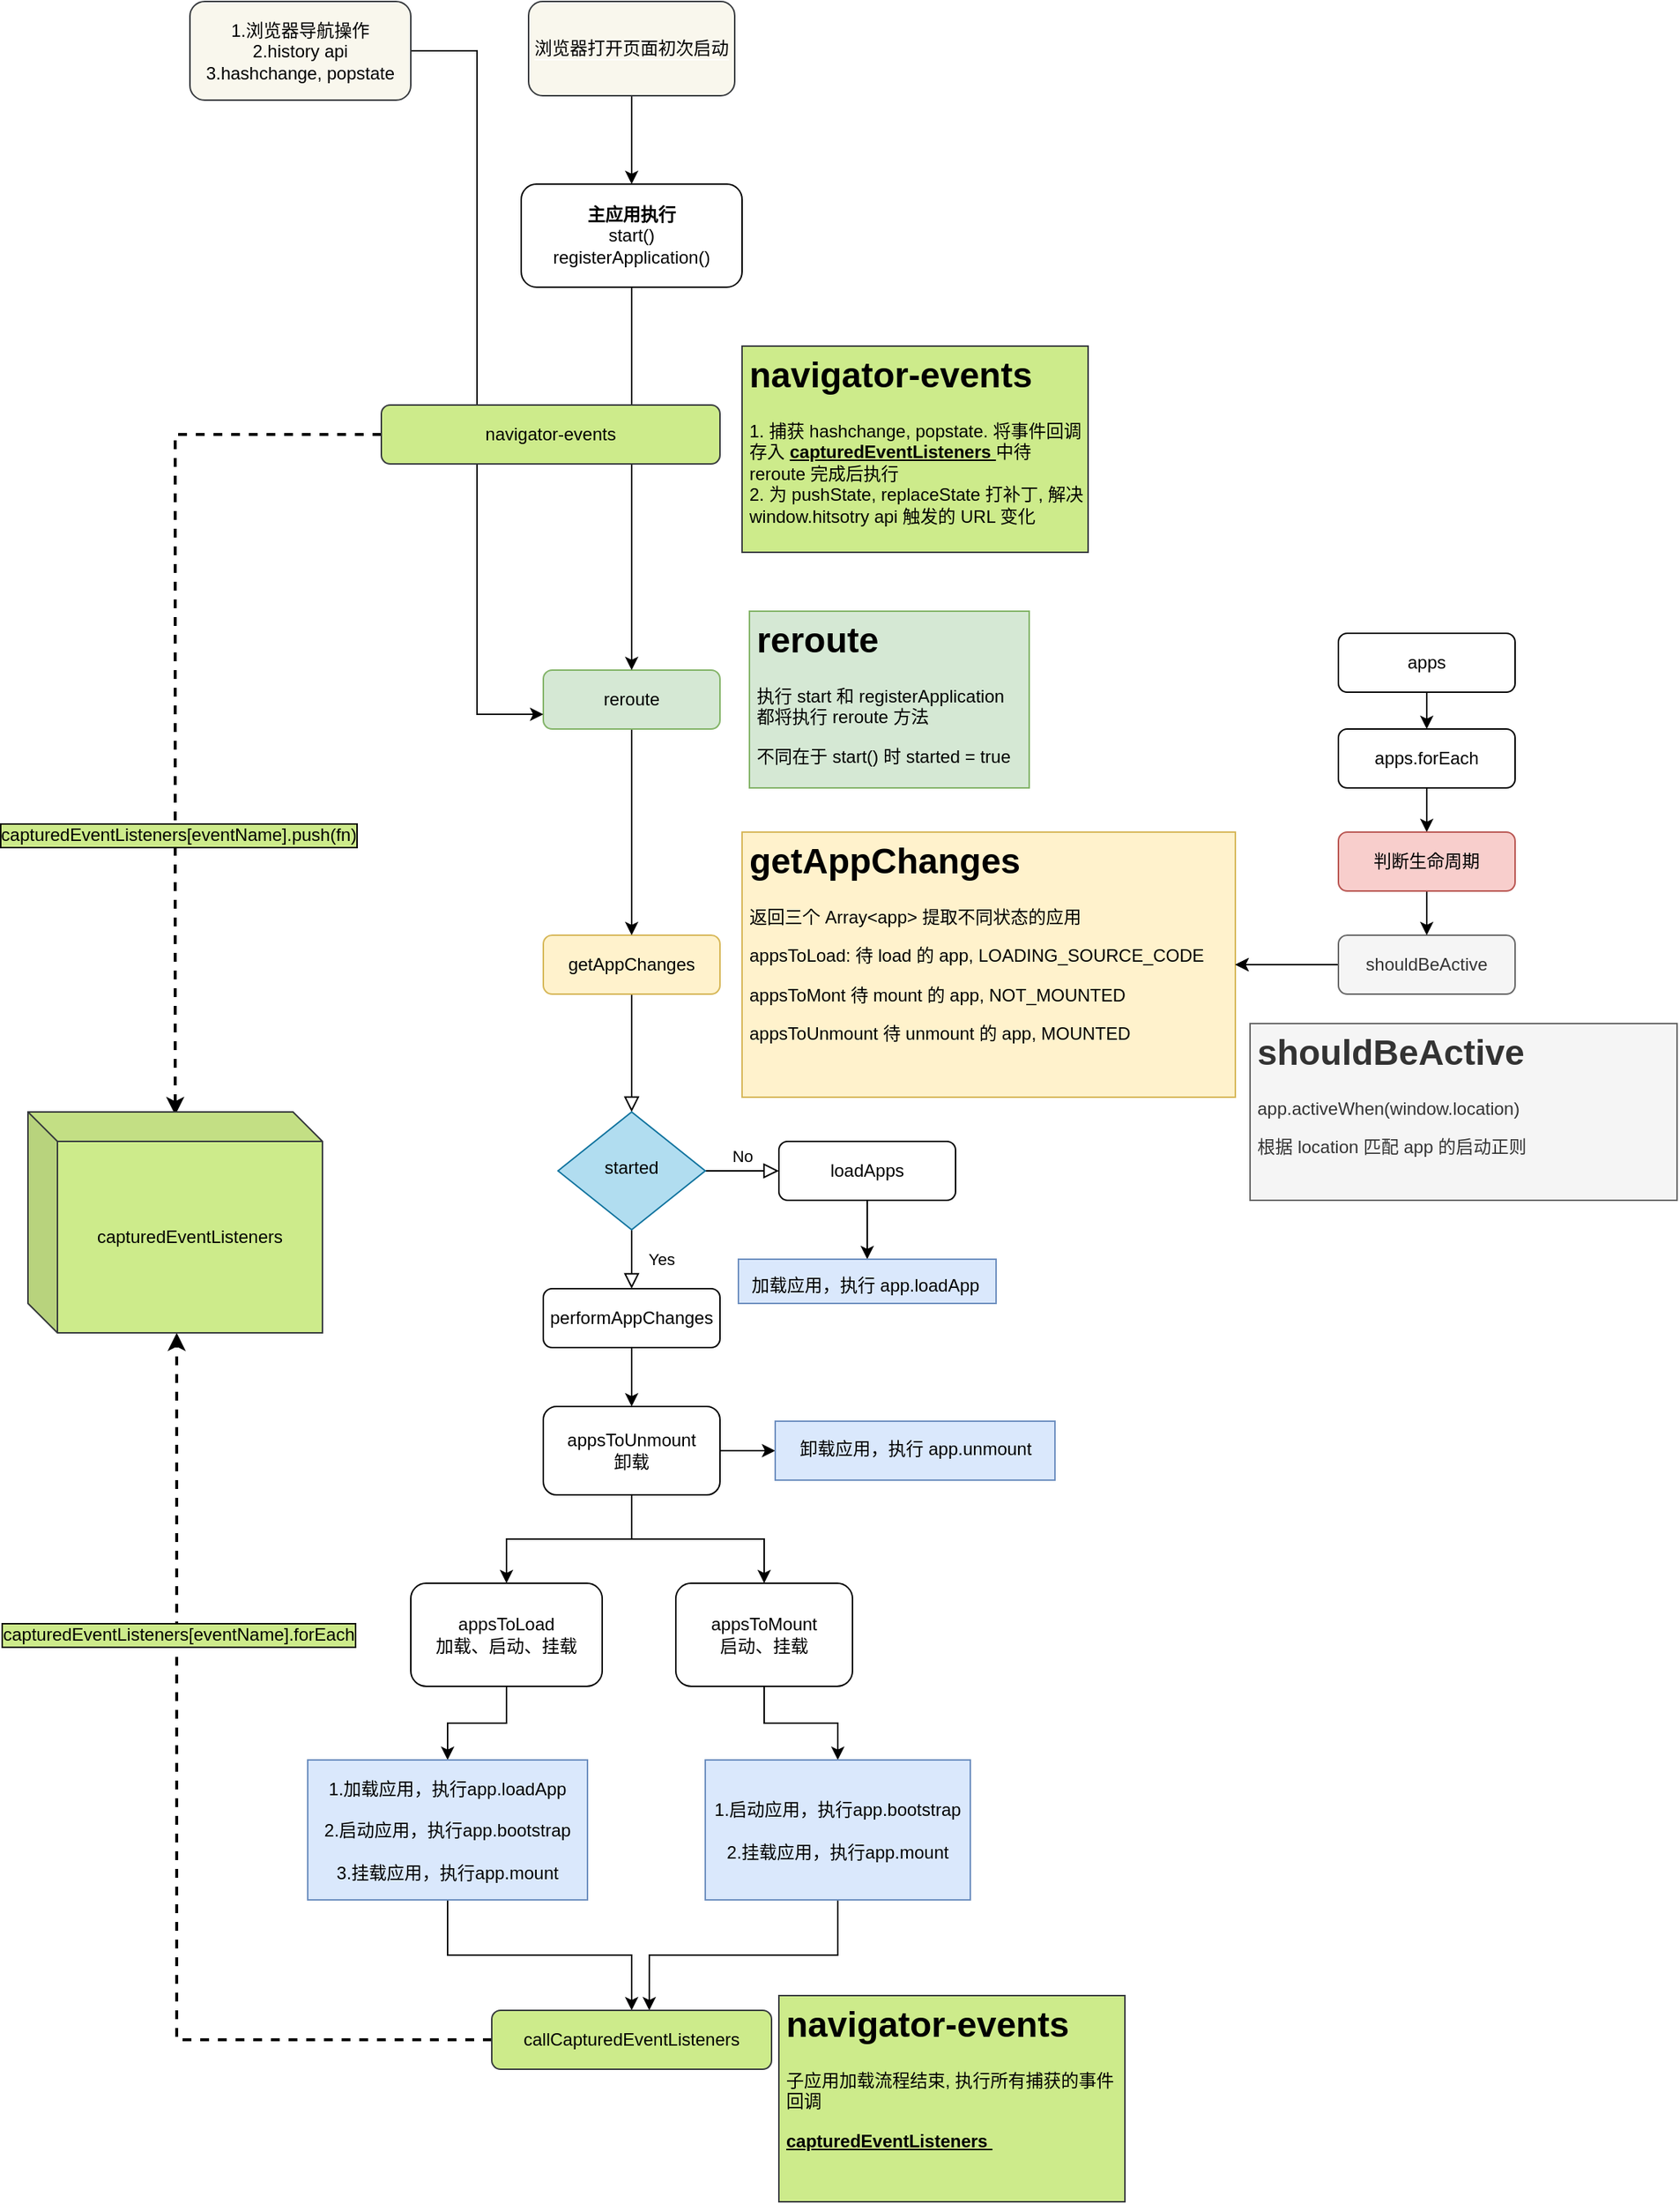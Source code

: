 <mxfile version="14.2.7" type="github">
  <diagram id="C5RBs43oDa-KdzZeNtuy" name="Page-1">
    <mxGraphModel dx="2249" dy="1931" grid="1" gridSize="10" guides="1" tooltips="1" connect="1" arrows="1" fold="1" page="1" pageScale="1" pageWidth="827" pageHeight="1169" math="0" shadow="0">
      <root>
        <mxCell id="WIyWlLk6GJQsqaUBKTNV-0" />
        <mxCell id="WIyWlLk6GJQsqaUBKTNV-1" parent="WIyWlLk6GJQsqaUBKTNV-0" />
        <mxCell id="WIyWlLk6GJQsqaUBKTNV-2" value="" style="rounded=0;html=1;jettySize=auto;orthogonalLoop=1;fontSize=11;endArrow=block;endFill=0;endSize=8;strokeWidth=1;shadow=0;labelBackgroundColor=none;edgeStyle=orthogonalEdgeStyle;" parent="WIyWlLk6GJQsqaUBKTNV-1" source="WIyWlLk6GJQsqaUBKTNV-3" target="WIyWlLk6GJQsqaUBKTNV-6" edge="1">
          <mxGeometry relative="1" as="geometry" />
        </mxCell>
        <mxCell id="WIyWlLk6GJQsqaUBKTNV-3" value="getAppChanges" style="rounded=1;whiteSpace=wrap;html=1;fontSize=12;glass=0;strokeWidth=1;shadow=0;fillColor=#fff2cc;strokeColor=#d6b656;" parent="WIyWlLk6GJQsqaUBKTNV-1" vertex="1">
          <mxGeometry x="160" y="50" width="120" height="40" as="geometry" />
        </mxCell>
        <mxCell id="WIyWlLk6GJQsqaUBKTNV-4" value="Yes" style="rounded=0;html=1;jettySize=auto;orthogonalLoop=1;fontSize=11;endArrow=block;endFill=0;endSize=8;strokeWidth=1;shadow=0;labelBackgroundColor=none;edgeStyle=orthogonalEdgeStyle;" parent="WIyWlLk6GJQsqaUBKTNV-1" source="WIyWlLk6GJQsqaUBKTNV-6" edge="1">
          <mxGeometry y="20" relative="1" as="geometry">
            <mxPoint as="offset" />
            <mxPoint x="220" y="290" as="targetPoint" />
          </mxGeometry>
        </mxCell>
        <mxCell id="WIyWlLk6GJQsqaUBKTNV-5" value="No" style="edgeStyle=orthogonalEdgeStyle;rounded=0;html=1;jettySize=auto;orthogonalLoop=1;fontSize=11;endArrow=block;endFill=0;endSize=8;strokeWidth=1;shadow=0;labelBackgroundColor=none;" parent="WIyWlLk6GJQsqaUBKTNV-1" source="WIyWlLk6GJQsqaUBKTNV-6" target="WIyWlLk6GJQsqaUBKTNV-7" edge="1">
          <mxGeometry y="10" relative="1" as="geometry">
            <mxPoint as="offset" />
          </mxGeometry>
        </mxCell>
        <mxCell id="WIyWlLk6GJQsqaUBKTNV-6" value="started" style="rhombus;whiteSpace=wrap;html=1;shadow=0;fontFamily=Helvetica;fontSize=12;align=center;strokeWidth=1;spacing=6;spacingTop=-4;fillColor=#b1ddf0;strokeColor=#10739e;" parent="WIyWlLk6GJQsqaUBKTNV-1" vertex="1">
          <mxGeometry x="170" y="170" width="100" height="80" as="geometry" />
        </mxCell>
        <mxCell id="CSW-Kpyo8-qw9y4_yese-50" style="edgeStyle=orthogonalEdgeStyle;rounded=0;orthogonalLoop=1;jettySize=auto;html=1;" edge="1" parent="WIyWlLk6GJQsqaUBKTNV-1" source="WIyWlLk6GJQsqaUBKTNV-7" target="CSW-Kpyo8-qw9y4_yese-36">
          <mxGeometry relative="1" as="geometry" />
        </mxCell>
        <mxCell id="WIyWlLk6GJQsqaUBKTNV-7" value="loadApps" style="rounded=1;whiteSpace=wrap;html=1;fontSize=12;glass=0;strokeWidth=1;shadow=0;" parent="WIyWlLk6GJQsqaUBKTNV-1" vertex="1">
          <mxGeometry x="320" y="190" width="120" height="40" as="geometry" />
        </mxCell>
        <mxCell id="CSW-Kpyo8-qw9y4_yese-41" style="edgeStyle=orthogonalEdgeStyle;rounded=0;orthogonalLoop=1;jettySize=auto;html=1;entryX=0.5;entryY=0;entryDx=0;entryDy=0;" edge="1" parent="WIyWlLk6GJQsqaUBKTNV-1" source="WIyWlLk6GJQsqaUBKTNV-12" target="CSW-Kpyo8-qw9y4_yese-38">
          <mxGeometry relative="1" as="geometry" />
        </mxCell>
        <mxCell id="WIyWlLk6GJQsqaUBKTNV-12" value="performAppChanges" style="rounded=1;whiteSpace=wrap;html=1;fontSize=12;glass=0;strokeWidth=1;shadow=0;" parent="WIyWlLk6GJQsqaUBKTNV-1" vertex="1">
          <mxGeometry x="160" y="290" width="120" height="40" as="geometry" />
        </mxCell>
        <mxCell id="CSW-Kpyo8-qw9y4_yese-1" style="edgeStyle=orthogonalEdgeStyle;rounded=0;orthogonalLoop=1;jettySize=auto;html=1;entryX=0.5;entryY=0;entryDx=0;entryDy=0;" edge="1" parent="WIyWlLk6GJQsqaUBKTNV-1" source="CSW-Kpyo8-qw9y4_yese-0" target="WIyWlLk6GJQsqaUBKTNV-3">
          <mxGeometry relative="1" as="geometry" />
        </mxCell>
        <mxCell id="CSW-Kpyo8-qw9y4_yese-0" value="reroute" style="rounded=1;whiteSpace=wrap;html=1;fontSize=12;glass=0;strokeWidth=1;shadow=0;fillColor=#d5e8d4;strokeColor=#82b366;" vertex="1" parent="WIyWlLk6GJQsqaUBKTNV-1">
          <mxGeometry x="160" y="-130" width="120" height="40" as="geometry" />
        </mxCell>
        <mxCell id="CSW-Kpyo8-qw9y4_yese-4" style="edgeStyle=orthogonalEdgeStyle;rounded=0;orthogonalLoop=1;jettySize=auto;html=1;entryX=0.5;entryY=0;entryDx=0;entryDy=0;" edge="1" parent="WIyWlLk6GJQsqaUBKTNV-1" source="CSW-Kpyo8-qw9y4_yese-3" target="CSW-Kpyo8-qw9y4_yese-0">
          <mxGeometry relative="1" as="geometry" />
        </mxCell>
        <mxCell id="CSW-Kpyo8-qw9y4_yese-3" value="&lt;b&gt;主应用执行&lt;br&gt;&lt;/b&gt;start()&lt;br&gt;registerApplication()" style="rounded=1;whiteSpace=wrap;html=1;fontSize=12;glass=0;strokeWidth=1;shadow=0;" vertex="1" parent="WIyWlLk6GJQsqaUBKTNV-1">
          <mxGeometry x="145" y="-460" width="150" height="70" as="geometry" />
        </mxCell>
        <mxCell id="CSW-Kpyo8-qw9y4_yese-5" value="&lt;h1&gt;reroute&lt;/h1&gt;&lt;p&gt;执行 start 和 registerApplication&lt;br&gt;都将执行 reroute 方法&lt;/p&gt;&lt;p&gt;不同在于 start() 时 started = true&lt;/p&gt;" style="text;html=1;strokeColor=#82b366;fillColor=#d5e8d4;spacing=5;spacingTop=-20;whiteSpace=wrap;overflow=hidden;rounded=0;" vertex="1" parent="WIyWlLk6GJQsqaUBKTNV-1">
          <mxGeometry x="300" y="-170" width="190" height="120" as="geometry" />
        </mxCell>
        <mxCell id="CSW-Kpyo8-qw9y4_yese-6" value="&lt;h1&gt;getAppChanges&lt;/h1&gt;&lt;p&gt;返回三个 Array&amp;lt;app&amp;gt; 提取不同状态的应用&lt;/p&gt;&lt;p&gt;appsToLoad: 待 load 的 app, LOADING_SOURCE_CODE&lt;/p&gt;&lt;p&gt;&lt;span&gt;appsToMont 待 mount 的 app, NOT_MOUNTED&lt;/span&gt;&lt;/p&gt;&lt;p&gt;&lt;span&gt;appsToUnmount 待 unmount 的 app, MOUNTED&lt;/span&gt;&lt;/p&gt;&lt;p&gt;&lt;br&gt;&lt;/p&gt;" style="text;html=1;strokeColor=#d6b656;fillColor=#fff2cc;spacing=5;spacingTop=-20;whiteSpace=wrap;overflow=hidden;rounded=0;" vertex="1" parent="WIyWlLk6GJQsqaUBKTNV-1">
          <mxGeometry x="295" y="-20" width="335" height="180" as="geometry" />
        </mxCell>
        <mxCell id="CSW-Kpyo8-qw9y4_yese-24" style="edgeStyle=orthogonalEdgeStyle;rounded=0;orthogonalLoop=1;jettySize=auto;html=1;entryX=1;entryY=0.5;entryDx=0;entryDy=0;" edge="1" parent="WIyWlLk6GJQsqaUBKTNV-1" source="CSW-Kpyo8-qw9y4_yese-17" target="CSW-Kpyo8-qw9y4_yese-6">
          <mxGeometry relative="1" as="geometry" />
        </mxCell>
        <mxCell id="CSW-Kpyo8-qw9y4_yese-26" style="edgeStyle=orthogonalEdgeStyle;rounded=0;orthogonalLoop=1;jettySize=auto;html=1;" edge="1" parent="WIyWlLk6GJQsqaUBKTNV-1" source="CSW-Kpyo8-qw9y4_yese-17" target="CSW-Kpyo8-qw9y4_yese-6">
          <mxGeometry relative="1" as="geometry" />
        </mxCell>
        <mxCell id="CSW-Kpyo8-qw9y4_yese-17" value="shouldBeActive" style="rounded=1;whiteSpace=wrap;html=1;fontSize=12;glass=0;strokeWidth=1;shadow=0;fillColor=#f5f5f5;strokeColor=#666666;fontColor=#333333;" vertex="1" parent="WIyWlLk6GJQsqaUBKTNV-1">
          <mxGeometry x="700" y="50" width="120" height="40" as="geometry" />
        </mxCell>
        <mxCell id="CSW-Kpyo8-qw9y4_yese-28" style="edgeStyle=orthogonalEdgeStyle;rounded=0;orthogonalLoop=1;jettySize=auto;html=1;" edge="1" parent="WIyWlLk6GJQsqaUBKTNV-1" source="CSW-Kpyo8-qw9y4_yese-18" target="CSW-Kpyo8-qw9y4_yese-27">
          <mxGeometry relative="1" as="geometry" />
        </mxCell>
        <mxCell id="CSW-Kpyo8-qw9y4_yese-18" value="apps.forEach" style="rounded=1;whiteSpace=wrap;html=1;fontSize=12;glass=0;strokeWidth=1;shadow=0;" vertex="1" parent="WIyWlLk6GJQsqaUBKTNV-1">
          <mxGeometry x="700" y="-90" width="120" height="40" as="geometry" />
        </mxCell>
        <mxCell id="CSW-Kpyo8-qw9y4_yese-20" style="edgeStyle=orthogonalEdgeStyle;rounded=0;orthogonalLoop=1;jettySize=auto;html=1;" edge="1" parent="WIyWlLk6GJQsqaUBKTNV-1" source="CSW-Kpyo8-qw9y4_yese-19" target="CSW-Kpyo8-qw9y4_yese-18">
          <mxGeometry relative="1" as="geometry" />
        </mxCell>
        <mxCell id="CSW-Kpyo8-qw9y4_yese-19" value="apps" style="rounded=1;whiteSpace=wrap;html=1;fontSize=12;glass=0;strokeWidth=1;shadow=0;" vertex="1" parent="WIyWlLk6GJQsqaUBKTNV-1">
          <mxGeometry x="700" y="-155" width="120" height="40" as="geometry" />
        </mxCell>
        <mxCell id="CSW-Kpyo8-qw9y4_yese-25" value="&lt;h1&gt;shouldBeActive&lt;/h1&gt;&lt;p&gt;app.activeWhen(window.location)&lt;/p&gt;&lt;p&gt;根据 location 匹配 app 的启动正则&lt;/p&gt;" style="text;html=1;strokeColor=#666666;fillColor=#f5f5f5;spacing=5;spacingTop=-20;whiteSpace=wrap;overflow=hidden;rounded=0;fontColor=#333333;" vertex="1" parent="WIyWlLk6GJQsqaUBKTNV-1">
          <mxGeometry x="640" y="110" width="290" height="120" as="geometry" />
        </mxCell>
        <mxCell id="CSW-Kpyo8-qw9y4_yese-29" style="edgeStyle=orthogonalEdgeStyle;rounded=0;orthogonalLoop=1;jettySize=auto;html=1;entryX=0.5;entryY=0;entryDx=0;entryDy=0;" edge="1" parent="WIyWlLk6GJQsqaUBKTNV-1" source="CSW-Kpyo8-qw9y4_yese-27" target="CSW-Kpyo8-qw9y4_yese-17">
          <mxGeometry relative="1" as="geometry" />
        </mxCell>
        <mxCell id="CSW-Kpyo8-qw9y4_yese-27" value="判断生命周期" style="rounded=1;whiteSpace=wrap;html=1;fontSize=12;glass=0;strokeWidth=1;shadow=0;fillColor=#f8cecc;strokeColor=#b85450;" vertex="1" parent="WIyWlLk6GJQsqaUBKTNV-1">
          <mxGeometry x="700" y="-20" width="120" height="40" as="geometry" />
        </mxCell>
        <mxCell id="CSW-Kpyo8-qw9y4_yese-36" value="加载应用，执行 app.loadApp &lt;br&gt;" style="text;strokeColor=#6c8ebf;fillColor=#dae8fc;spacing=5;spacingTop=-20;overflow=hidden;rounded=0;verticalAlign=bottom;align=center;html=1;whiteSpace=wrap;labelBorderColor=none;" vertex="1" parent="WIyWlLk6GJQsqaUBKTNV-1">
          <mxGeometry x="292.5" y="270" width="175" height="30" as="geometry" />
        </mxCell>
        <mxCell id="CSW-Kpyo8-qw9y4_yese-42" style="edgeStyle=orthogonalEdgeStyle;rounded=0;orthogonalLoop=1;jettySize=auto;html=1;entryX=0.5;entryY=0;entryDx=0;entryDy=0;" edge="1" parent="WIyWlLk6GJQsqaUBKTNV-1" source="CSW-Kpyo8-qw9y4_yese-38" target="CSW-Kpyo8-qw9y4_yese-39">
          <mxGeometry relative="1" as="geometry" />
        </mxCell>
        <mxCell id="CSW-Kpyo8-qw9y4_yese-45" style="edgeStyle=orthogonalEdgeStyle;rounded=0;orthogonalLoop=1;jettySize=auto;html=1;entryX=0.5;entryY=0;entryDx=0;entryDy=0;" edge="1" parent="WIyWlLk6GJQsqaUBKTNV-1" source="CSW-Kpyo8-qw9y4_yese-38" target="CSW-Kpyo8-qw9y4_yese-40">
          <mxGeometry relative="1" as="geometry" />
        </mxCell>
        <mxCell id="CSW-Kpyo8-qw9y4_yese-53" style="edgeStyle=orthogonalEdgeStyle;rounded=0;orthogonalLoop=1;jettySize=auto;html=1;entryX=0;entryY=0.5;entryDx=0;entryDy=0;" edge="1" parent="WIyWlLk6GJQsqaUBKTNV-1" source="CSW-Kpyo8-qw9y4_yese-38" target="CSW-Kpyo8-qw9y4_yese-52">
          <mxGeometry relative="1" as="geometry" />
        </mxCell>
        <mxCell id="CSW-Kpyo8-qw9y4_yese-38" value="appsToUnmount&lt;br&gt;卸载" style="rounded=1;whiteSpace=wrap;html=1;fontSize=12;glass=0;strokeWidth=1;shadow=0;" vertex="1" parent="WIyWlLk6GJQsqaUBKTNV-1">
          <mxGeometry x="160" y="370" width="120" height="60" as="geometry" />
        </mxCell>
        <mxCell id="CSW-Kpyo8-qw9y4_yese-48" style="edgeStyle=orthogonalEdgeStyle;rounded=0;orthogonalLoop=1;jettySize=auto;html=1;entryX=0.5;entryY=0;entryDx=0;entryDy=0;" edge="1" parent="WIyWlLk6GJQsqaUBKTNV-1" source="CSW-Kpyo8-qw9y4_yese-39" target="CSW-Kpyo8-qw9y4_yese-46">
          <mxGeometry relative="1" as="geometry" />
        </mxCell>
        <mxCell id="CSW-Kpyo8-qw9y4_yese-39" value="appsToLoad &lt;br&gt;加载、启动、挂载" style="rounded=1;whiteSpace=wrap;html=1;fontSize=12;glass=0;strokeWidth=1;shadow=0;" vertex="1" parent="WIyWlLk6GJQsqaUBKTNV-1">
          <mxGeometry x="70" y="490" width="130" height="70" as="geometry" />
        </mxCell>
        <mxCell id="CSW-Kpyo8-qw9y4_yese-49" style="edgeStyle=orthogonalEdgeStyle;rounded=0;orthogonalLoop=1;jettySize=auto;html=1;entryX=0.5;entryY=0;entryDx=0;entryDy=0;" edge="1" parent="WIyWlLk6GJQsqaUBKTNV-1" source="CSW-Kpyo8-qw9y4_yese-40" target="CSW-Kpyo8-qw9y4_yese-47">
          <mxGeometry relative="1" as="geometry" />
        </mxCell>
        <mxCell id="CSW-Kpyo8-qw9y4_yese-40" value="appsToMount&lt;br&gt;启动、挂载" style="rounded=1;whiteSpace=wrap;html=1;fontSize=12;glass=0;strokeWidth=1;shadow=0;" vertex="1" parent="WIyWlLk6GJQsqaUBKTNV-1">
          <mxGeometry x="250" y="490" width="120" height="70" as="geometry" />
        </mxCell>
        <mxCell id="CSW-Kpyo8-qw9y4_yese-127" style="edgeStyle=orthogonalEdgeStyle;rounded=0;orthogonalLoop=1;jettySize=auto;html=1;entryX=0.5;entryY=0;entryDx=0;entryDy=0;fontColor=#FF9933;" edge="1" parent="WIyWlLk6GJQsqaUBKTNV-1" source="CSW-Kpyo8-qw9y4_yese-46" target="CSW-Kpyo8-qw9y4_yese-126">
          <mxGeometry relative="1" as="geometry" />
        </mxCell>
        <mxCell id="CSW-Kpyo8-qw9y4_yese-46" value="1.加载应用，执行app.loadApp&lt;br&gt;&lt;br&gt;2.启动应用，执行app.bootstrap&lt;br&gt;&lt;br&gt;3.挂载应用，执行app.mount" style="rounded=0;whiteSpace=wrap;html=1;fillColor=#dae8fc;strokeColor=#6c8ebf;align=center;" vertex="1" parent="WIyWlLk6GJQsqaUBKTNV-1">
          <mxGeometry y="610" width="190" height="95" as="geometry" />
        </mxCell>
        <mxCell id="CSW-Kpyo8-qw9y4_yese-128" style="edgeStyle=orthogonalEdgeStyle;rounded=0;orthogonalLoop=1;jettySize=auto;html=1;entryX=0.563;entryY=0;entryDx=0;entryDy=0;entryPerimeter=0;fontColor=#FF9933;" edge="1" parent="WIyWlLk6GJQsqaUBKTNV-1" source="CSW-Kpyo8-qw9y4_yese-47" target="CSW-Kpyo8-qw9y4_yese-126">
          <mxGeometry relative="1" as="geometry" />
        </mxCell>
        <mxCell id="CSW-Kpyo8-qw9y4_yese-47" value="1.启动应用，执行app.bootstrap&lt;br&gt;&lt;br&gt;2.挂载应用，执行app.mount" style="rounded=0;whiteSpace=wrap;html=1;fillColor=#dae8fc;strokeColor=#6c8ebf;align=center;" vertex="1" parent="WIyWlLk6GJQsqaUBKTNV-1">
          <mxGeometry x="270" y="610" width="180" height="95" as="geometry" />
        </mxCell>
        <mxCell id="CSW-Kpyo8-qw9y4_yese-52" value="&lt;h1&gt;&lt;span style=&quot;font-size: 12px ; font-weight: normal&quot;&gt;卸载应用，执行 app.unmount&lt;/span&gt;&lt;/h1&gt;" style="text;html=1;strokeColor=#6c8ebf;fillColor=#dae8fc;spacing=5;spacingTop=-20;whiteSpace=wrap;overflow=hidden;rounded=0;verticalAlign=bottom;align=center;" vertex="1" parent="WIyWlLk6GJQsqaUBKTNV-1">
          <mxGeometry x="317.5" y="380" width="190" height="40" as="geometry" />
        </mxCell>
        <mxCell id="CSW-Kpyo8-qw9y4_yese-125" value="&lt;h1&gt;navigator-events&lt;/h1&gt;&lt;p&gt;1. 捕获 hashchange, popstate. 将事件回调存入 &lt;b&gt;&lt;u&gt;capturedEventListeners &lt;/u&gt;&lt;/b&gt;中待 reroute 完成后执行&lt;br&gt;2. 为 pushState, replaceState 打补丁, 解决 window.hitsotry api 触发的 URL 变化&lt;/p&gt;" style="text;html=1;strokeColor=#36393d;fillColor=#cdeb8b;spacing=5;spacingTop=-20;whiteSpace=wrap;overflow=hidden;rounded=0;" vertex="1" parent="WIyWlLk6GJQsqaUBKTNV-1">
          <mxGeometry x="295" y="-350" width="235" height="140" as="geometry" />
        </mxCell>
        <mxCell id="CSW-Kpyo8-qw9y4_yese-136" style="edgeStyle=orthogonalEdgeStyle;rounded=0;orthogonalLoop=1;jettySize=auto;html=1;entryX=0.505;entryY=1;entryDx=0;entryDy=0;entryPerimeter=0;fontColor=#FF9933;dashed=1;strokeWidth=2;" edge="1" parent="WIyWlLk6GJQsqaUBKTNV-1" source="CSW-Kpyo8-qw9y4_yese-126" target="CSW-Kpyo8-qw9y4_yese-134">
          <mxGeometry relative="1" as="geometry" />
        </mxCell>
        <mxCell id="CSW-Kpyo8-qw9y4_yese-141" value="forEach&amp;nbsp;" style="edgeLabel;html=1;align=center;verticalAlign=middle;resizable=0;points=[];noLabel=1;fontColor=none;" vertex="1" connectable="0" parent="CSW-Kpyo8-qw9y4_yese-136">
          <mxGeometry x="0.354" y="1" relative="1" as="geometry">
            <mxPoint as="offset" />
          </mxGeometry>
        </mxCell>
        <mxCell id="CSW-Kpyo8-qw9y4_yese-144" value="capturedEventListeners[eventName].forEach" style="edgeLabel;html=1;align=center;verticalAlign=middle;resizable=0;points=[];fontColor=none;fontSize=12;labelBackgroundColor=#CDEB8B;labelBorderColor=#000000;" vertex="1" connectable="0" parent="CSW-Kpyo8-qw9y4_yese-136">
          <mxGeometry x="0.409" y="-1" relative="1" as="geometry">
            <mxPoint as="offset" />
          </mxGeometry>
        </mxCell>
        <mxCell id="CSW-Kpyo8-qw9y4_yese-126" value="callCapturedEventListeners" style="rounded=1;whiteSpace=wrap;html=1;fontSize=12;glass=0;strokeWidth=1;shadow=0;fillColor=#cdeb8b;strokeColor=#36393d;" vertex="1" parent="WIyWlLk6GJQsqaUBKTNV-1">
          <mxGeometry x="125" y="780" width="190" height="40" as="geometry" />
        </mxCell>
        <mxCell id="CSW-Kpyo8-qw9y4_yese-133" style="edgeStyle=orthogonalEdgeStyle;rounded=0;orthogonalLoop=1;jettySize=auto;html=1;entryX=0.5;entryY=0;entryDx=0;entryDy=0;fontColor=#FF9933;" edge="1" parent="WIyWlLk6GJQsqaUBKTNV-1" source="CSW-Kpyo8-qw9y4_yese-129" target="CSW-Kpyo8-qw9y4_yese-3">
          <mxGeometry relative="1" as="geometry" />
        </mxCell>
        <mxCell id="CSW-Kpyo8-qw9y4_yese-129" value="&lt;font color=&quot;#000000&quot; style=&quot;background-color: rgb(249 , 247 , 237)&quot;&gt;浏览器打开页面初次启动&lt;/font&gt;" style="rounded=1;whiteSpace=wrap;html=1;labelBackgroundColor=#ffffff;align=center;fillColor=#f9f7ed;strokeColor=#36393d;" vertex="1" parent="WIyWlLk6GJQsqaUBKTNV-1">
          <mxGeometry x="150" y="-584" width="140" height="64" as="geometry" />
        </mxCell>
        <mxCell id="CSW-Kpyo8-qw9y4_yese-132" style="edgeStyle=orthogonalEdgeStyle;rounded=0;orthogonalLoop=1;jettySize=auto;html=1;entryX=0;entryY=0.75;entryDx=0;entryDy=0;fontColor=#FF9933;" edge="1" parent="WIyWlLk6GJQsqaUBKTNV-1" source="CSW-Kpyo8-qw9y4_yese-130" target="CSW-Kpyo8-qw9y4_yese-0">
          <mxGeometry relative="1" as="geometry" />
        </mxCell>
        <mxCell id="CSW-Kpyo8-qw9y4_yese-130" value="&lt;div style=&quot;&quot;&gt;&lt;span style=&quot;&quot;&gt;1.浏览器导航操作&lt;/span&gt;&lt;/div&gt;&lt;font color=&quot;#000000&quot;&gt;&lt;div style=&quot;&quot;&gt;&lt;span style=&quot;&quot;&gt;2.history api&lt;/span&gt;&lt;/div&gt;&lt;span style=&quot;&quot;&gt;&lt;div style=&quot;&quot;&gt;3.hashchange, popstate&lt;/div&gt;&lt;/span&gt;&lt;/font&gt;" style="rounded=1;whiteSpace=wrap;html=1;labelBackgroundColor=none;align=center;strokeColor=#36393d;fillColor=#F9F7ED;" vertex="1" parent="WIyWlLk6GJQsqaUBKTNV-1">
          <mxGeometry x="-80" y="-584" width="150" height="67" as="geometry" />
        </mxCell>
        <mxCell id="CSW-Kpyo8-qw9y4_yese-131" value="&lt;h1&gt;navigator-events&lt;/h1&gt;&lt;p&gt;子应用加载流程结束, 执行所有捕获的事件回调&lt;/p&gt;&lt;u style=&quot;font-weight: bold&quot;&gt;capturedEventListeners&amp;nbsp;&lt;/u&gt;" style="text;html=1;strokeColor=#36393d;fillColor=#cdeb8b;spacing=5;spacingTop=-20;whiteSpace=wrap;overflow=hidden;rounded=0;" vertex="1" parent="WIyWlLk6GJQsqaUBKTNV-1">
          <mxGeometry x="320" y="770" width="235" height="140" as="geometry" />
        </mxCell>
        <mxCell id="CSW-Kpyo8-qw9y4_yese-135" style="edgeStyle=orthogonalEdgeStyle;rounded=0;orthogonalLoop=1;jettySize=auto;html=1;entryX=0.5;entryY=0.014;entryDx=0;entryDy=0;entryPerimeter=0;fontColor=#FF9933;dashed=1;strokeWidth=2;" edge="1" parent="WIyWlLk6GJQsqaUBKTNV-1" source="CSW-Kpyo8-qw9y4_yese-123" target="CSW-Kpyo8-qw9y4_yese-134">
          <mxGeometry relative="1" as="geometry" />
        </mxCell>
        <mxCell id="CSW-Kpyo8-qw9y4_yese-145" value="capturedEventListeners[eventName].push(fn)" style="edgeLabel;html=1;align=center;verticalAlign=middle;resizable=0;points=[];fontColor=none;fontSize=12;labelBackgroundColor=#CDEB8B;labelBorderColor=#000000;" vertex="1" connectable="0" parent="CSW-Kpyo8-qw9y4_yese-135">
          <mxGeometry x="0.368" y="2" relative="1" as="geometry">
            <mxPoint as="offset" />
          </mxGeometry>
        </mxCell>
        <mxCell id="CSW-Kpyo8-qw9y4_yese-123" value="navigator-events" style="rounded=1;whiteSpace=wrap;html=1;fontSize=12;glass=0;strokeWidth=1;shadow=0;fillColor=#cdeb8b;strokeColor=#36393d;" vertex="1" parent="WIyWlLk6GJQsqaUBKTNV-1">
          <mxGeometry x="50" y="-310" width="230" height="40" as="geometry" />
        </mxCell>
        <mxCell id="CSW-Kpyo8-qw9y4_yese-134" value="capturedEventListeners" style="shape=cube;whiteSpace=wrap;html=1;boundedLbl=1;backgroundOutline=1;darkOpacity=0.05;darkOpacity2=0.1;labelBackgroundColor=none;align=center;fillColor=#cdeb8b;strokeColor=#36393d;" vertex="1" parent="WIyWlLk6GJQsqaUBKTNV-1">
          <mxGeometry x="-190" y="170" width="200" height="150" as="geometry" />
        </mxCell>
      </root>
    </mxGraphModel>
  </diagram>
</mxfile>
